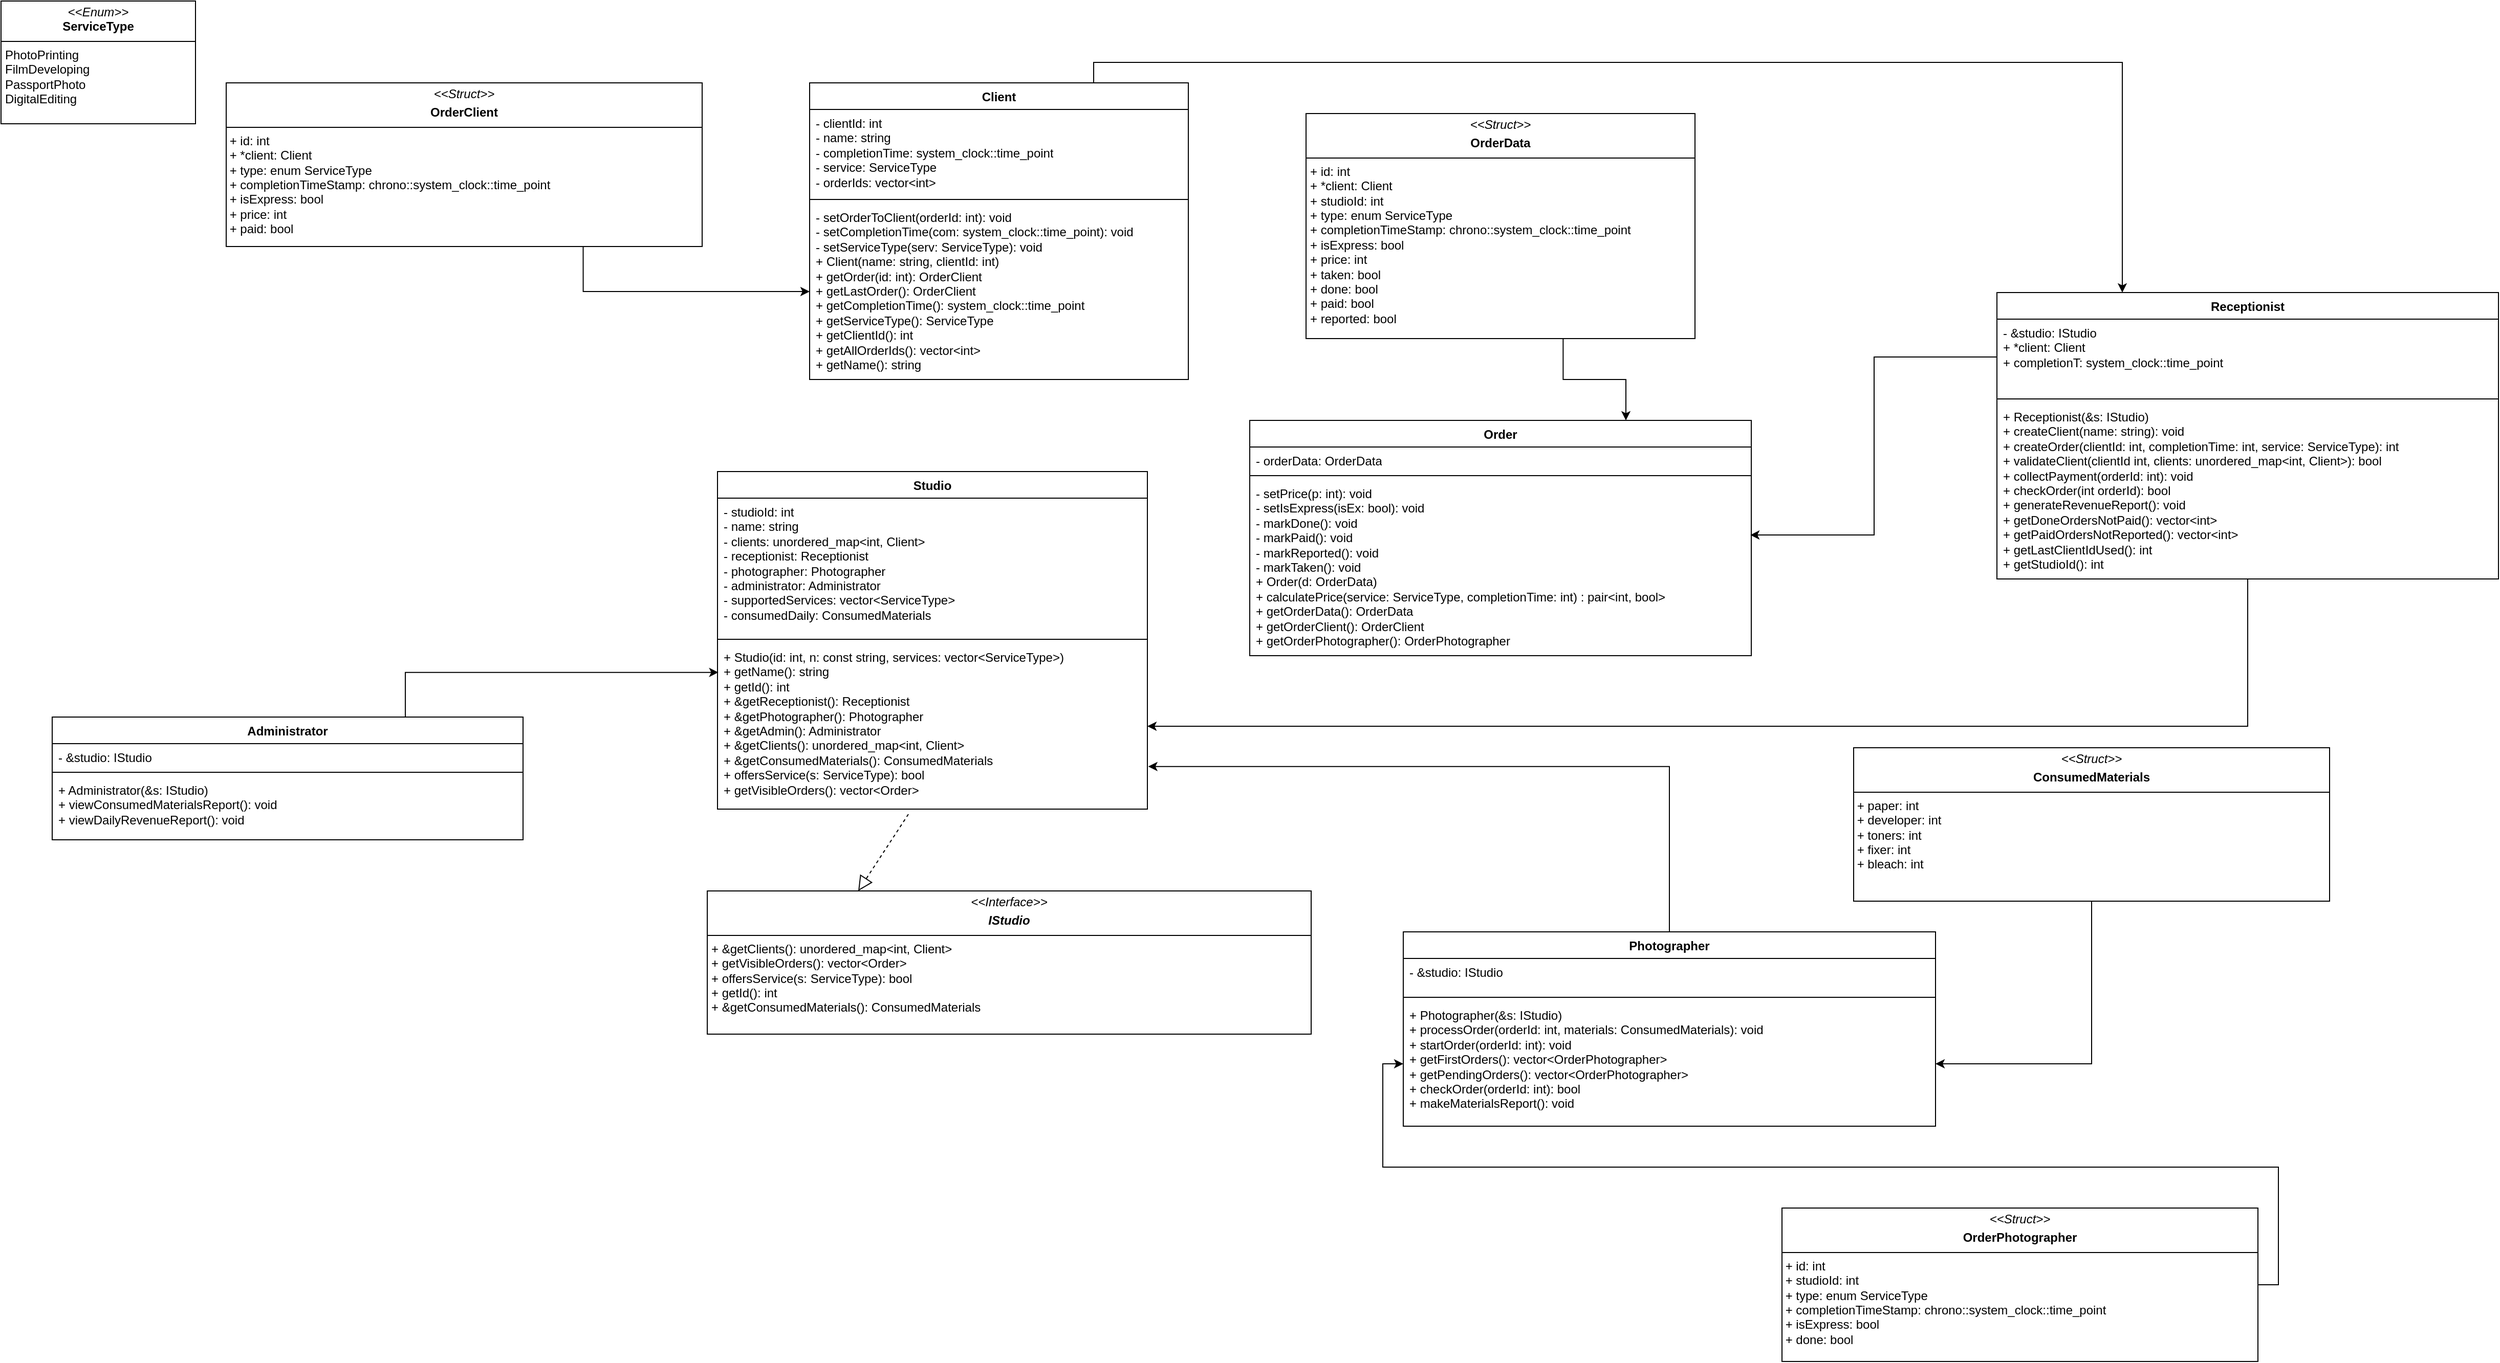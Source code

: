 <mxfile version="28.2.7">
  <diagram id="C5RBs43oDa-KdzZeNtuy" name="Page-1">
    <mxGraphModel dx="3874" dy="1145" grid="1" gridSize="10" guides="1" tooltips="1" connect="1" arrows="1" fold="1" page="1" pageScale="1" pageWidth="827" pageHeight="1169" math="0" shadow="0">
      <root>
        <mxCell id="WIyWlLk6GJQsqaUBKTNV-0" />
        <mxCell id="WIyWlLk6GJQsqaUBKTNV-1" parent="WIyWlLk6GJQsqaUBKTNV-0" />
        <mxCell id="R-VSHkmQsDOkGT4YK2-n-71" style="edgeStyle=orthogonalEdgeStyle;rounded=0;orthogonalLoop=1;jettySize=auto;html=1;entryX=1;entryY=0.5;entryDx=0;entryDy=0;" edge="1" parent="WIyWlLk6GJQsqaUBKTNV-1" source="R-VSHkmQsDOkGT4YK2-n-4" target="R-VSHkmQsDOkGT4YK2-n-27">
          <mxGeometry relative="1" as="geometry" />
        </mxCell>
        <mxCell id="R-VSHkmQsDOkGT4YK2-n-4" value="Receptionist" style="swimlane;fontStyle=1;align=center;verticalAlign=top;childLayout=stackLayout;horizontal=1;startSize=26;horizontalStack=0;resizeParent=1;resizeParentMax=0;resizeLast=0;collapsible=1;marginBottom=0;whiteSpace=wrap;html=1;" vertex="1" parent="WIyWlLk6GJQsqaUBKTNV-1">
          <mxGeometry x="340" y="305" width="490" height="280" as="geometry" />
        </mxCell>
        <mxCell id="R-VSHkmQsDOkGT4YK2-n-5" value="&lt;div&gt;- &amp;amp;studio: IStudio&lt;/div&gt;&lt;div&gt;+ *client: Client&lt;/div&gt;&lt;div&gt;+ completionT: system_clock::time_point&lt;/div&gt;&lt;div&gt;&lt;div&gt;&lt;br&gt;&lt;/div&gt;&lt;br&gt;&lt;/div&gt;&lt;div&gt;&lt;br&gt;&lt;/div&gt;" style="text;strokeColor=none;fillColor=none;align=left;verticalAlign=top;spacingLeft=4;spacingRight=4;overflow=hidden;rotatable=0;points=[[0,0.5],[1,0.5]];portConstraint=eastwest;whiteSpace=wrap;html=1;" vertex="1" parent="R-VSHkmQsDOkGT4YK2-n-4">
          <mxGeometry y="26" width="490" height="74" as="geometry" />
        </mxCell>
        <mxCell id="R-VSHkmQsDOkGT4YK2-n-6" value="" style="line;strokeWidth=1;fillColor=none;align=left;verticalAlign=middle;spacingTop=-1;spacingLeft=3;spacingRight=3;rotatable=0;labelPosition=right;points=[];portConstraint=eastwest;strokeColor=inherit;" vertex="1" parent="R-VSHkmQsDOkGT4YK2-n-4">
          <mxGeometry y="100" width="490" height="8" as="geometry" />
        </mxCell>
        <mxCell id="R-VSHkmQsDOkGT4YK2-n-7" value="&lt;div&gt;+ Receptionist(&amp;amp;s: IStudio)&lt;/div&gt;&lt;div&gt;+ createClient(name: string): void&lt;/div&gt;&lt;div&gt;+ createOrder(clientId: int, completionTime: int, service: ServiceType): int&lt;/div&gt;&lt;div&gt;+ validateClient(clientId int, clients: unordered_map&amp;lt;int, Client&amp;gt;): bool&lt;/div&gt;&lt;div&gt;+ collectPayment(orderId: int): void&lt;/div&gt;&lt;div&gt;+ checkOrder(int orderId): bool&lt;/div&gt;&lt;div&gt;+ generateRevenueReport(): void&lt;/div&gt;&lt;div&gt;+ getDoneOrdersNotPaid(): vector&amp;lt;int&amp;gt;&lt;/div&gt;&lt;div&gt;+ getPaidOrdersNotReported(): vector&amp;lt;int&amp;gt;&lt;/div&gt;&lt;div&gt;+ getLastClientIdUsed(): int&lt;/div&gt;&lt;div&gt;+ getStudioId(): int&lt;/div&gt;&lt;div&gt;&lt;br&gt;&lt;/div&gt;&lt;div&gt;&lt;br&gt;&lt;/div&gt;" style="text;strokeColor=none;fillColor=none;align=left;verticalAlign=top;spacingLeft=4;spacingRight=4;overflow=hidden;rotatable=0;points=[[0,0.5],[1,0.5]];portConstraint=eastwest;whiteSpace=wrap;html=1;" vertex="1" parent="R-VSHkmQsDOkGT4YK2-n-4">
          <mxGeometry y="108" width="490" height="172" as="geometry" />
        </mxCell>
        <mxCell id="R-VSHkmQsDOkGT4YK2-n-8" value="Photographer" style="swimlane;fontStyle=1;align=center;verticalAlign=top;childLayout=stackLayout;horizontal=1;startSize=26;horizontalStack=0;resizeParent=1;resizeParentMax=0;resizeLast=0;collapsible=1;marginBottom=0;whiteSpace=wrap;html=1;" vertex="1" parent="WIyWlLk6GJQsqaUBKTNV-1">
          <mxGeometry x="-240" y="930" width="520" height="190" as="geometry" />
        </mxCell>
        <mxCell id="R-VSHkmQsDOkGT4YK2-n-9" value="- &amp;amp;studio: IStudio" style="text;strokeColor=none;fillColor=none;align=left;verticalAlign=top;spacingLeft=4;spacingRight=4;overflow=hidden;rotatable=0;points=[[0,0.5],[1,0.5]];portConstraint=eastwest;whiteSpace=wrap;html=1;" vertex="1" parent="R-VSHkmQsDOkGT4YK2-n-8">
          <mxGeometry y="26" width="520" height="34" as="geometry" />
        </mxCell>
        <mxCell id="R-VSHkmQsDOkGT4YK2-n-10" value="" style="line;strokeWidth=1;fillColor=none;align=left;verticalAlign=middle;spacingTop=-1;spacingLeft=3;spacingRight=3;rotatable=0;labelPosition=right;points=[];portConstraint=eastwest;strokeColor=inherit;" vertex="1" parent="R-VSHkmQsDOkGT4YK2-n-8">
          <mxGeometry y="60" width="520" height="8" as="geometry" />
        </mxCell>
        <mxCell id="R-VSHkmQsDOkGT4YK2-n-11" value="&lt;div&gt;+ Photographer(&amp;amp;s: IStudio)&lt;/div&gt;&lt;div&gt;+ processOrder(orderId: int, materials: ConsumedMaterials): void&lt;/div&gt;&lt;div&gt;+ startOrder(orderId: int): void&lt;/div&gt;&lt;div&gt;+ getFirstOrders(): vector&amp;lt;OrderPhotographer&amp;gt;&lt;/div&gt;&lt;div&gt;+ getPendingOrders(): vector&amp;lt;OrderPhotographer&amp;gt;&lt;/div&gt;&lt;div&gt;+ checkOrder(orderId: int): bool&lt;/div&gt;&lt;div&gt;+ makeMaterialsReport(): void&lt;/div&gt;" style="text;strokeColor=none;fillColor=none;align=left;verticalAlign=top;spacingLeft=4;spacingRight=4;overflow=hidden;rotatable=0;points=[[0,0.5],[1,0.5]];portConstraint=eastwest;whiteSpace=wrap;html=1;" vertex="1" parent="R-VSHkmQsDOkGT4YK2-n-8">
          <mxGeometry y="68" width="520" height="122" as="geometry" />
        </mxCell>
        <mxCell id="R-VSHkmQsDOkGT4YK2-n-12" value="Administrator" style="swimlane;fontStyle=1;align=center;verticalAlign=top;childLayout=stackLayout;horizontal=1;startSize=26;horizontalStack=0;resizeParent=1;resizeParentMax=0;resizeLast=0;collapsible=1;marginBottom=0;whiteSpace=wrap;html=1;" vertex="1" parent="WIyWlLk6GJQsqaUBKTNV-1">
          <mxGeometry x="-1560" y="720" width="460" height="120" as="geometry" />
        </mxCell>
        <mxCell id="R-VSHkmQsDOkGT4YK2-n-13" value="&lt;div&gt;- &amp;amp;studio: IStudio&lt;/div&gt;" style="text;strokeColor=none;fillColor=none;align=left;verticalAlign=top;spacingLeft=4;spacingRight=4;overflow=hidden;rotatable=0;points=[[0,0.5],[1,0.5]];portConstraint=eastwest;whiteSpace=wrap;html=1;" vertex="1" parent="R-VSHkmQsDOkGT4YK2-n-12">
          <mxGeometry y="26" width="460" height="24" as="geometry" />
        </mxCell>
        <mxCell id="R-VSHkmQsDOkGT4YK2-n-14" value="" style="line;strokeWidth=1;fillColor=none;align=left;verticalAlign=middle;spacingTop=-1;spacingLeft=3;spacingRight=3;rotatable=0;labelPosition=right;points=[];portConstraint=eastwest;strokeColor=inherit;" vertex="1" parent="R-VSHkmQsDOkGT4YK2-n-12">
          <mxGeometry y="50" width="460" height="8" as="geometry" />
        </mxCell>
        <mxCell id="R-VSHkmQsDOkGT4YK2-n-15" value="&lt;div&gt;+ Administrator(&amp;amp;s: IStudio)&lt;/div&gt;&lt;div&gt;+ viewConsumedMaterialsReport(): void&lt;/div&gt;&lt;div&gt;+ viewDailyRevenueReport(): void&lt;/div&gt;" style="text;strokeColor=none;fillColor=none;align=left;verticalAlign=top;spacingLeft=4;spacingRight=4;overflow=hidden;rotatable=0;points=[[0,0.5],[1,0.5]];portConstraint=eastwest;whiteSpace=wrap;html=1;" vertex="1" parent="R-VSHkmQsDOkGT4YK2-n-12">
          <mxGeometry y="58" width="460" height="62" as="geometry" />
        </mxCell>
        <mxCell id="R-VSHkmQsDOkGT4YK2-n-67" style="edgeStyle=orthogonalEdgeStyle;rounded=0;orthogonalLoop=1;jettySize=auto;html=1;exitX=0.75;exitY=0;exitDx=0;exitDy=0;entryX=0.25;entryY=0;entryDx=0;entryDy=0;" edge="1" parent="WIyWlLk6GJQsqaUBKTNV-1" source="R-VSHkmQsDOkGT4YK2-n-16" target="R-VSHkmQsDOkGT4YK2-n-4">
          <mxGeometry relative="1" as="geometry" />
        </mxCell>
        <mxCell id="R-VSHkmQsDOkGT4YK2-n-16" value="Client" style="swimlane;fontStyle=1;align=center;verticalAlign=top;childLayout=stackLayout;horizontal=1;startSize=26;horizontalStack=0;resizeParent=1;resizeParentMax=0;resizeLast=0;collapsible=1;marginBottom=0;whiteSpace=wrap;html=1;" vertex="1" parent="WIyWlLk6GJQsqaUBKTNV-1">
          <mxGeometry x="-820" y="100" width="370" height="290" as="geometry" />
        </mxCell>
        <mxCell id="R-VSHkmQsDOkGT4YK2-n-17" value="&lt;div&gt;- clientId: int&lt;/div&gt;&lt;div&gt;- name: string&lt;/div&gt;&lt;div&gt;- completionTime: system_clock::time_point&lt;/div&gt;&lt;div&gt;- service: ServiceType&lt;/div&gt;&lt;div&gt;- orderIds: vector&amp;lt;int&amp;gt;&lt;/div&gt;" style="text;strokeColor=none;fillColor=none;align=left;verticalAlign=top;spacingLeft=4;spacingRight=4;overflow=hidden;rotatable=0;points=[[0,0.5],[1,0.5]];portConstraint=eastwest;whiteSpace=wrap;html=1;" vertex="1" parent="R-VSHkmQsDOkGT4YK2-n-16">
          <mxGeometry y="26" width="370" height="84" as="geometry" />
        </mxCell>
        <mxCell id="R-VSHkmQsDOkGT4YK2-n-18" value="" style="line;strokeWidth=1;fillColor=none;align=left;verticalAlign=middle;spacingTop=-1;spacingLeft=3;spacingRight=3;rotatable=0;labelPosition=right;points=[];portConstraint=eastwest;strokeColor=inherit;" vertex="1" parent="R-VSHkmQsDOkGT4YK2-n-16">
          <mxGeometry y="110" width="370" height="8" as="geometry" />
        </mxCell>
        <mxCell id="R-VSHkmQsDOkGT4YK2-n-19" value="&lt;div&gt;- setOrderToClient(orderId: int): void&lt;/div&gt;&lt;div&gt;- setCompletionTime(com: system_clock::time_point): void&lt;/div&gt;&lt;div&gt;- setServiceType(serv: ServiceType): void&lt;/div&gt;&lt;div&gt;+ Client(name: string, clientId: int)&lt;/div&gt;&lt;div&gt;+ getOrder(id: int): OrderClient&lt;/div&gt;&lt;div&gt;+ getLastOrder(): OrderClient&lt;/div&gt;&lt;div&gt;+ getCompletionTime(): system_clock::time_point&lt;/div&gt;&lt;div&gt;+ getServiceType(): ServiceType&lt;/div&gt;&lt;div&gt;+ getClientId(): int&lt;/div&gt;&lt;div&gt;+ getAllOrderIds(): vector&amp;lt;int&amp;gt;&lt;/div&gt;&lt;div&gt;+ getName(): string&lt;/div&gt;&lt;div&gt;&lt;br&gt;&lt;/div&gt;" style="text;strokeColor=none;fillColor=none;align=left;verticalAlign=top;spacingLeft=4;spacingRight=4;overflow=hidden;rotatable=0;points=[[0,0.5],[1,0.5]];portConstraint=eastwest;whiteSpace=wrap;html=1;" vertex="1" parent="R-VSHkmQsDOkGT4YK2-n-16">
          <mxGeometry y="118" width="370" height="172" as="geometry" />
        </mxCell>
        <mxCell id="R-VSHkmQsDOkGT4YK2-n-20" value="Order" style="swimlane;fontStyle=1;align=center;verticalAlign=top;childLayout=stackLayout;horizontal=1;startSize=26;horizontalStack=0;resizeParent=1;resizeParentMax=0;resizeLast=0;collapsible=1;marginBottom=0;whiteSpace=wrap;html=1;" vertex="1" parent="WIyWlLk6GJQsqaUBKTNV-1">
          <mxGeometry x="-390" y="430" width="490" height="230" as="geometry" />
        </mxCell>
        <mxCell id="R-VSHkmQsDOkGT4YK2-n-21" value="&lt;div&gt;- orderData: OrderData&lt;/div&gt;" style="text;strokeColor=none;fillColor=none;align=left;verticalAlign=top;spacingLeft=4;spacingRight=4;overflow=hidden;rotatable=0;points=[[0,0.5],[1,0.5]];portConstraint=eastwest;whiteSpace=wrap;html=1;" vertex="1" parent="R-VSHkmQsDOkGT4YK2-n-20">
          <mxGeometry y="26" width="490" height="24" as="geometry" />
        </mxCell>
        <mxCell id="R-VSHkmQsDOkGT4YK2-n-22" value="" style="line;strokeWidth=1;fillColor=none;align=left;verticalAlign=middle;spacingTop=-1;spacingLeft=3;spacingRight=3;rotatable=0;labelPosition=right;points=[];portConstraint=eastwest;strokeColor=inherit;" vertex="1" parent="R-VSHkmQsDOkGT4YK2-n-20">
          <mxGeometry y="50" width="490" height="8" as="geometry" />
        </mxCell>
        <mxCell id="R-VSHkmQsDOkGT4YK2-n-23" value="&lt;div&gt;- setPrice(p: int): void&lt;/div&gt;&lt;div&gt;- setIsExpress(isEx: bool): void&lt;/div&gt;&lt;div&gt;- markDone(): void&lt;/div&gt;&lt;div&gt;- markPaid(): void&lt;/div&gt;&lt;div&gt;- markReported(): void&lt;/div&gt;&lt;div&gt;- markTaken(): void&lt;/div&gt;&lt;div&gt;+ Order(d: OrderData)&lt;/div&gt;&lt;div&gt;+ calculatePrice(service: ServiceType, completionTime: int) : pair&amp;lt;int, bool&amp;gt;&lt;/div&gt;&lt;div&gt;+ getOrderData(): OrderData&lt;/div&gt;&lt;div&gt;+ getOrderClient(): OrderClient&lt;/div&gt;&lt;div&gt;+ getOrderPhotographer(): OrderPhotographer&lt;/div&gt;&lt;div&gt;&lt;br&gt;&lt;/div&gt;&lt;div&gt;&lt;br&gt;&lt;/div&gt;" style="text;strokeColor=none;fillColor=none;align=left;verticalAlign=top;spacingLeft=4;spacingRight=4;overflow=hidden;rotatable=0;points=[[0,0.5],[1,0.5]];portConstraint=eastwest;whiteSpace=wrap;html=1;" vertex="1" parent="R-VSHkmQsDOkGT4YK2-n-20">
          <mxGeometry y="58" width="490" height="172" as="geometry" />
        </mxCell>
        <mxCell id="R-VSHkmQsDOkGT4YK2-n-24" value="Studio" style="swimlane;fontStyle=1;align=center;verticalAlign=top;childLayout=stackLayout;horizontal=1;startSize=26;horizontalStack=0;resizeParent=1;resizeParentMax=0;resizeLast=0;collapsible=1;marginBottom=0;whiteSpace=wrap;html=1;" vertex="1" parent="WIyWlLk6GJQsqaUBKTNV-1">
          <mxGeometry x="-910" y="480" width="420" height="330" as="geometry" />
        </mxCell>
        <mxCell id="R-VSHkmQsDOkGT4YK2-n-25" value="&lt;div&gt;- studioId: int&lt;/div&gt;&lt;div&gt;- name: string&lt;/div&gt;&lt;div&gt;- clients: unordered_map&amp;lt;int, Client&amp;gt;&lt;/div&gt;&lt;div&gt;- receptionist: Receptionist&lt;/div&gt;&lt;div&gt;- photographer: Photographer&lt;/div&gt;&lt;div&gt;- administrator: Administrator&lt;/div&gt;&lt;div&gt;- supportedServices: vector&amp;lt;ServiceType&amp;gt;&lt;/div&gt;&lt;div&gt;- consumedDaily: ConsumedMaterials&lt;/div&gt;" style="text;strokeColor=none;fillColor=none;align=left;verticalAlign=top;spacingLeft=4;spacingRight=4;overflow=hidden;rotatable=0;points=[[0,0.5],[1,0.5]];portConstraint=eastwest;whiteSpace=wrap;html=1;" vertex="1" parent="R-VSHkmQsDOkGT4YK2-n-24">
          <mxGeometry y="26" width="420" height="134" as="geometry" />
        </mxCell>
        <mxCell id="R-VSHkmQsDOkGT4YK2-n-26" value="" style="line;strokeWidth=1;fillColor=none;align=left;verticalAlign=middle;spacingTop=-1;spacingLeft=3;spacingRight=3;rotatable=0;labelPosition=right;points=[];portConstraint=eastwest;strokeColor=inherit;" vertex="1" parent="R-VSHkmQsDOkGT4YK2-n-24">
          <mxGeometry y="160" width="420" height="8" as="geometry" />
        </mxCell>
        <mxCell id="R-VSHkmQsDOkGT4YK2-n-27" value="&lt;div&gt;+ Studio(id: int, n: const string, services: vector&amp;lt;ServiceType&amp;gt;)&lt;/div&gt;&lt;div&gt;+ getName(): string&lt;/div&gt;&lt;div&gt;+ getId(): int&lt;/div&gt;&lt;div&gt;+ &amp;amp;getReceptionist(): Receptionist&lt;/div&gt;&lt;div&gt;&lt;div&gt;+ &amp;amp;getPhotographer(): Photographer&lt;/div&gt;&lt;div&gt;&lt;div&gt;+ &amp;amp;getAdmin(): Administrator&lt;/div&gt;+ &amp;amp;getClients(): unordered_map&amp;lt;int, Client&amp;gt;&lt;/div&gt;&lt;div&gt;+ &amp;amp;getConsumedMaterials(): ConsumedMaterials&lt;/div&gt;&lt;div&gt;+ offersService(s: ServiceType): bool&lt;/div&gt;&lt;div&gt;+ getVisibleOrders(): vector&amp;lt;Order&amp;gt;&lt;/div&gt;&lt;/div&gt;" style="text;strokeColor=none;fillColor=none;align=left;verticalAlign=top;spacingLeft=4;spacingRight=4;overflow=hidden;rotatable=0;points=[[0,0.5],[1,0.5]];portConstraint=eastwest;whiteSpace=wrap;html=1;" vertex="1" parent="R-VSHkmQsDOkGT4YK2-n-24">
          <mxGeometry y="168" width="420" height="162" as="geometry" />
        </mxCell>
        <mxCell id="R-VSHkmQsDOkGT4YK2-n-69" style="edgeStyle=orthogonalEdgeStyle;rounded=0;orthogonalLoop=1;jettySize=auto;html=1;exitX=0.661;exitY=0.992;exitDx=0;exitDy=0;entryX=0.75;entryY=0;entryDx=0;entryDy=0;exitPerimeter=0;" edge="1" parent="WIyWlLk6GJQsqaUBKTNV-1" source="R-VSHkmQsDOkGT4YK2-n-37" target="R-VSHkmQsDOkGT4YK2-n-20">
          <mxGeometry relative="1" as="geometry" />
        </mxCell>
        <mxCell id="R-VSHkmQsDOkGT4YK2-n-37" value="&lt;p style=&quot;margin:0px;margin-top:4px;text-align:center;&quot;&gt;&lt;i&gt;&amp;lt;&amp;lt;Struct&amp;gt;&amp;gt;&lt;/i&gt;&lt;/p&gt;&lt;p style=&quot;margin:0px;margin-top:4px;text-align:center;&quot;&gt;&lt;b&gt;OrderData&lt;/b&gt;&lt;/p&gt;&lt;hr size=&quot;1&quot; style=&quot;border-style:solid;&quot;&gt;&lt;p style=&quot;margin:0px;margin-left:4px;&quot;&gt;+ id: int&lt;/p&gt;&lt;p style=&quot;margin:0px;margin-left:4px;&quot;&gt;+ *client: Client&lt;/p&gt;&lt;p style=&quot;margin:0px;margin-left:4px;&quot;&gt;+ studioId: int&lt;/p&gt;&lt;p style=&quot;margin:0px;margin-left:4px;&quot;&gt;+ type: enum ServiceType&lt;/p&gt;&lt;p style=&quot;margin:0px;margin-left:4px;&quot;&gt;+ completionTimeStamp: chrono::system_clock::time_point&lt;/p&gt;&lt;p style=&quot;margin:0px;margin-left:4px;&quot;&gt;+ isExpress: bool&lt;/p&gt;&lt;p style=&quot;margin:0px;margin-left:4px;&quot;&gt;+ price: int&lt;/p&gt;&lt;p style=&quot;margin:0px;margin-left:4px;&quot;&gt;+ taken: bool&lt;/p&gt;&lt;p style=&quot;margin:0px;margin-left:4px;&quot;&gt;+ done: bool&lt;/p&gt;&lt;p style=&quot;margin:0px;margin-left:4px;&quot;&gt;+ paid: bool&lt;/p&gt;&lt;p style=&quot;margin:0px;margin-left:4px;&quot;&gt;+ reported: bool&lt;/p&gt;&lt;p style=&quot;margin:0px;margin-left:4px;&quot;&gt;&lt;br&gt;&lt;/p&gt;" style="verticalAlign=top;align=left;overflow=fill;html=1;whiteSpace=wrap;" vertex="1" parent="WIyWlLk6GJQsqaUBKTNV-1">
          <mxGeometry x="-335" y="130" width="380" height="220" as="geometry" />
        </mxCell>
        <mxCell id="R-VSHkmQsDOkGT4YK2-n-44" value="&lt;p style=&quot;margin:0px;margin-top:4px;text-align:center;&quot;&gt;&lt;i&gt;&amp;lt;&amp;lt;Interface&amp;gt;&amp;gt;&lt;/i&gt;&lt;/p&gt;&lt;p style=&quot;margin:0px;margin-top:4px;text-align:center;&quot;&gt;&lt;i&gt;&lt;b&gt;IStudio&lt;/b&gt;&lt;/i&gt;&lt;/p&gt;&lt;hr size=&quot;1&quot; style=&quot;border-style:solid;&quot;&gt;&lt;p style=&quot;margin:0px;margin-left:4px;&quot;&gt;+ &amp;amp;getClients(): unordered_map&amp;lt;int, Client&amp;gt;&lt;/p&gt;&lt;p style=&quot;margin:0px;margin-left:4px;&quot;&gt;+ getVisibleOrders(): vector&amp;lt;Order&amp;gt;&lt;/p&gt;&lt;p style=&quot;margin:0px;margin-left:4px;&quot;&gt;+ offersService(s: ServiceType): bool&lt;/p&gt;&lt;p style=&quot;margin:0px;margin-left:4px;&quot;&gt;+ getId(): int&lt;/p&gt;&lt;p style=&quot;margin:0px;margin-left:4px;&quot;&gt;+ &amp;amp;getConsumedMaterials(): ConsumedMaterials&lt;/p&gt;" style="verticalAlign=top;align=left;overflow=fill;html=1;whiteSpace=wrap;" vertex="1" parent="WIyWlLk6GJQsqaUBKTNV-1">
          <mxGeometry x="-920" y="890" width="590" height="140" as="geometry" />
        </mxCell>
        <mxCell id="R-VSHkmQsDOkGT4YK2-n-66" style="edgeStyle=orthogonalEdgeStyle;rounded=0;orthogonalLoop=1;jettySize=auto;html=1;exitX=1;exitY=0.5;exitDx=0;exitDy=0;entryX=0;entryY=0.5;entryDx=0;entryDy=0;" edge="1" parent="WIyWlLk6GJQsqaUBKTNV-1" source="R-VSHkmQsDOkGT4YK2-n-47" target="R-VSHkmQsDOkGT4YK2-n-11">
          <mxGeometry relative="1" as="geometry" />
        </mxCell>
        <mxCell id="R-VSHkmQsDOkGT4YK2-n-47" value="&lt;p style=&quot;margin:0px;margin-top:4px;text-align:center;&quot;&gt;&lt;i&gt;&amp;lt;&amp;lt;Struct&amp;gt;&amp;gt;&lt;/i&gt;&lt;/p&gt;&lt;p style=&quot;margin:0px;margin-top:4px;text-align:center;&quot;&gt;&lt;b&gt;OrderPhotographer&lt;/b&gt;&lt;/p&gt;&lt;hr size=&quot;1&quot; style=&quot;border-style:solid;&quot;&gt;&lt;div&gt;&amp;nbsp;+ id: int&lt;/div&gt;&lt;div&gt;&amp;nbsp;+ studioId: int&lt;/div&gt;&lt;div&gt;&amp;nbsp;+ type: enum ServiceType&lt;/div&gt;&lt;div&gt;&amp;nbsp;+ completionTimeStamp: chrono::system_clock::time_point&lt;/div&gt;&lt;div&gt;&amp;nbsp;+ isExpress: bool&lt;/div&gt;&lt;div&gt;&amp;nbsp;+ done: bool&lt;/div&gt;&lt;div&gt;&lt;p style=&quot;margin:0px;margin-left:4px;&quot;&gt;&lt;br&gt;&lt;/p&gt;&lt;p style=&quot;margin:0px;margin-left:4px;&quot;&gt;&lt;br&gt;&lt;/p&gt;&lt;br&gt;&lt;/div&gt;&lt;div&gt;&lt;br&gt;&lt;/div&gt;" style="verticalAlign=top;align=left;overflow=fill;html=1;whiteSpace=wrap;" vertex="1" parent="WIyWlLk6GJQsqaUBKTNV-1">
          <mxGeometry x="130" y="1200" width="465" height="150" as="geometry" />
        </mxCell>
        <mxCell id="R-VSHkmQsDOkGT4YK2-n-55" value="&lt;p style=&quot;margin:0px;margin-top:4px;text-align:center;&quot;&gt;&lt;i&gt;&amp;lt;&amp;lt;Enum&amp;gt;&amp;gt;&lt;/i&gt;&lt;br&gt;&lt;b&gt;ServiceType&lt;/b&gt;&lt;/p&gt;&lt;hr size=&quot;1&quot; style=&quot;border-style:solid;&quot;&gt;&lt;p style=&quot;margin:0px;margin-left:4px;&quot;&gt;PhotoPrinting&lt;/p&gt;&lt;p style=&quot;margin:0px;margin-left:4px;&quot;&gt;FilmDeveloping&lt;/p&gt;&lt;p style=&quot;margin:0px;margin-left:4px;&quot;&gt;PassportPhoto&lt;/p&gt;&lt;p style=&quot;margin:0px;margin-left:4px;&quot;&gt;DigitalEditing&lt;/p&gt;" style="verticalAlign=top;align=left;overflow=fill;html=1;whiteSpace=wrap;" vertex="1" parent="WIyWlLk6GJQsqaUBKTNV-1">
          <mxGeometry x="-1610" y="20" width="190" height="120" as="geometry" />
        </mxCell>
        <mxCell id="R-VSHkmQsDOkGT4YK2-n-68" style="edgeStyle=orthogonalEdgeStyle;rounded=0;orthogonalLoop=1;jettySize=auto;html=1;exitX=0.75;exitY=1;exitDx=0;exitDy=0;entryX=0;entryY=0.5;entryDx=0;entryDy=0;" edge="1" parent="WIyWlLk6GJQsqaUBKTNV-1" source="R-VSHkmQsDOkGT4YK2-n-58" target="R-VSHkmQsDOkGT4YK2-n-19">
          <mxGeometry relative="1" as="geometry" />
        </mxCell>
        <mxCell id="R-VSHkmQsDOkGT4YK2-n-58" value="&lt;p style=&quot;margin:0px;margin-top:4px;text-align:center;&quot;&gt;&lt;i&gt;&amp;lt;&amp;lt;Struct&amp;gt;&amp;gt;&lt;/i&gt;&lt;/p&gt;&lt;p style=&quot;margin:0px;margin-top:4px;text-align:center;&quot;&gt;&lt;b&gt;OrderClient&lt;/b&gt;&lt;/p&gt;&lt;hr size=&quot;1&quot; style=&quot;border-style:solid;&quot;&gt;&lt;div&gt;&amp;nbsp;+ id: int&lt;/div&gt;&lt;div&gt;&amp;nbsp;+ *client: Client&lt;/div&gt;&lt;div&gt;&amp;nbsp;+ type: enum ServiceType&amp;nbsp;&lt;/div&gt;&lt;div&gt;&amp;nbsp;+ completionTimeStamp: chrono::system_clock::time_point&lt;/div&gt;&lt;div&gt;&amp;nbsp;+ isExpress: bool&lt;div&gt;&amp;nbsp;+ price: int&lt;/div&gt;&lt;div&gt;&amp;nbsp;+ paid: bool&lt;/div&gt;&lt;/div&gt;&lt;div&gt;&lt;p style=&quot;margin:0px;margin-left:4px;&quot;&gt;&lt;br&gt;&lt;/p&gt;&lt;br&gt;&lt;/div&gt;&lt;div&gt;&lt;br&gt;&lt;/div&gt;" style="verticalAlign=top;align=left;overflow=fill;html=1;whiteSpace=wrap;" vertex="1" parent="WIyWlLk6GJQsqaUBKTNV-1">
          <mxGeometry x="-1390" y="100" width="465" height="160" as="geometry" />
        </mxCell>
        <mxCell id="R-VSHkmQsDOkGT4YK2-n-73" style="edgeStyle=orthogonalEdgeStyle;rounded=0;orthogonalLoop=1;jettySize=auto;html=1;exitX=0.5;exitY=1;exitDx=0;exitDy=0;entryX=1;entryY=0.5;entryDx=0;entryDy=0;" edge="1" parent="WIyWlLk6GJQsqaUBKTNV-1" source="R-VSHkmQsDOkGT4YK2-n-59" target="R-VSHkmQsDOkGT4YK2-n-11">
          <mxGeometry relative="1" as="geometry" />
        </mxCell>
        <mxCell id="R-VSHkmQsDOkGT4YK2-n-59" value="&lt;p style=&quot;margin:0px;margin-top:4px;text-align:center;&quot;&gt;&lt;i&gt;&amp;lt;&amp;lt;Struct&amp;gt;&amp;gt;&lt;/i&gt;&lt;/p&gt;&lt;p style=&quot;margin:0px;margin-top:4px;text-align:center;&quot;&gt;&lt;b&gt;ConsumedMaterials&lt;/b&gt;&lt;/p&gt;&lt;hr size=&quot;1&quot; style=&quot;border-style:solid;&quot;&gt;&lt;div&gt;&amp;nbsp;+ paper: int&lt;/div&gt;&lt;div&gt;&lt;div&gt;&amp;nbsp;+ developer: int&lt;/div&gt;&lt;div&gt;&lt;div&gt;&amp;nbsp;+ toners: int&lt;/div&gt;&lt;div&gt;&lt;div&gt;&amp;nbsp;+ fixer: int&lt;/div&gt;&lt;div&gt;&lt;div&gt;&amp;nbsp;+ bleach: int&lt;/div&gt;&lt;br&gt;&lt;/div&gt;&lt;br&gt;&lt;/div&gt;&lt;br&gt;&lt;/div&gt;&lt;br&gt;&lt;/div&gt;&lt;div&gt;&lt;p style=&quot;margin:0px;margin-left:4px;&quot;&gt;&lt;br&gt;&lt;/p&gt;&lt;br&gt;&lt;/div&gt;&lt;div&gt;&lt;br&gt;&lt;/div&gt;" style="verticalAlign=top;align=left;overflow=fill;html=1;whiteSpace=wrap;" vertex="1" parent="WIyWlLk6GJQsqaUBKTNV-1">
          <mxGeometry x="200" y="750" width="465" height="150" as="geometry" />
        </mxCell>
        <mxCell id="R-VSHkmQsDOkGT4YK2-n-62" value="" style="endArrow=block;dashed=1;endFill=0;endSize=12;html=1;rounded=0;exitX=0.444;exitY=1.031;exitDx=0;exitDy=0;entryX=0.25;entryY=0;entryDx=0;entryDy=0;exitPerimeter=0;" edge="1" parent="WIyWlLk6GJQsqaUBKTNV-1" source="R-VSHkmQsDOkGT4YK2-n-27" target="R-VSHkmQsDOkGT4YK2-n-44">
          <mxGeometry width="160" relative="1" as="geometry">
            <mxPoint x="-770" y="670" as="sourcePoint" />
            <mxPoint x="-610" y="670" as="targetPoint" />
          </mxGeometry>
        </mxCell>
        <mxCell id="R-VSHkmQsDOkGT4YK2-n-65" style="edgeStyle=orthogonalEdgeStyle;rounded=0;orthogonalLoop=1;jettySize=auto;html=1;exitX=0;exitY=0.5;exitDx=0;exitDy=0;entryX=0.998;entryY=0.314;entryDx=0;entryDy=0;entryPerimeter=0;" edge="1" parent="WIyWlLk6GJQsqaUBKTNV-1" source="R-VSHkmQsDOkGT4YK2-n-5" target="R-VSHkmQsDOkGT4YK2-n-23">
          <mxGeometry relative="1" as="geometry" />
        </mxCell>
        <mxCell id="R-VSHkmQsDOkGT4YK2-n-72" style="edgeStyle=orthogonalEdgeStyle;rounded=0;orthogonalLoop=1;jettySize=auto;html=1;exitX=0.5;exitY=0;exitDx=0;exitDy=0;entryX=1.002;entryY=0.743;entryDx=0;entryDy=0;entryPerimeter=0;" edge="1" parent="WIyWlLk6GJQsqaUBKTNV-1" source="R-VSHkmQsDOkGT4YK2-n-8" target="R-VSHkmQsDOkGT4YK2-n-27">
          <mxGeometry relative="1" as="geometry" />
        </mxCell>
        <mxCell id="R-VSHkmQsDOkGT4YK2-n-75" style="edgeStyle=orthogonalEdgeStyle;rounded=0;orthogonalLoop=1;jettySize=auto;html=1;exitX=0.75;exitY=0;exitDx=0;exitDy=0;entryX=0.002;entryY=0.175;entryDx=0;entryDy=0;entryPerimeter=0;" edge="1" parent="WIyWlLk6GJQsqaUBKTNV-1" source="R-VSHkmQsDOkGT4YK2-n-12" target="R-VSHkmQsDOkGT4YK2-n-27">
          <mxGeometry relative="1" as="geometry" />
        </mxCell>
      </root>
    </mxGraphModel>
  </diagram>
</mxfile>
